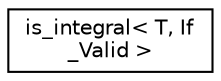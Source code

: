 digraph "Graphical Class Hierarchy"
{
 // LATEX_PDF_SIZE
  edge [fontname="Helvetica",fontsize="10",labelfontname="Helvetica",labelfontsize="10"];
  node [fontname="Helvetica",fontsize="10",shape=record];
  rankdir="LR";
  Node0 [label="is_integral\< T, If\l_Valid \>",height=0.2,width=0.4,color="black", fillcolor="white", style="filled",URL="$structis__integral.html",tooltip=" "];
}
